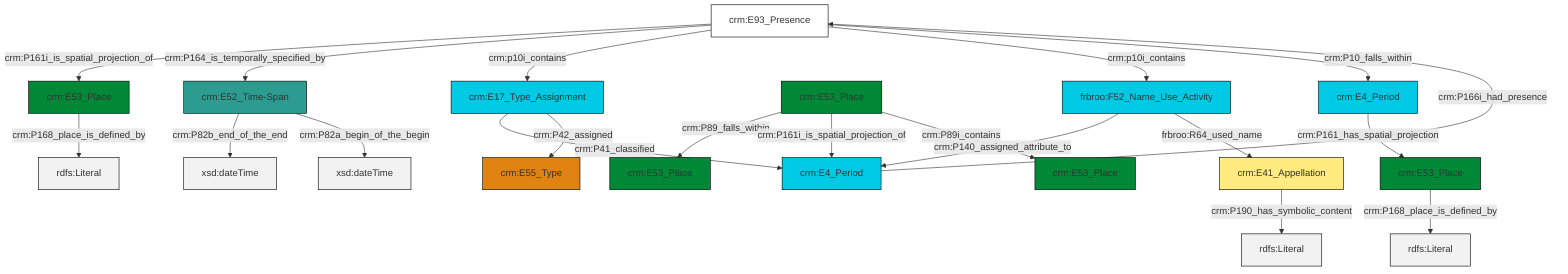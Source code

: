 graph TD
classDef Literal fill:#f2f2f2,stroke:#000000;
classDef CRM_Entity fill:#FFFFFF,stroke:#000000;
classDef Temporal_Entity fill:#00C9E6, stroke:#000000;
classDef Type fill:#E18312, stroke:#000000;
classDef Time-Span fill:#2C9C91, stroke:#000000;
classDef Appellation fill:#FFEB7F, stroke:#000000;
classDef Place fill:#008836, stroke:#000000;
classDef Persistent_Item fill:#B266B2, stroke:#000000;
classDef Conceptual_Object fill:#FFD700, stroke:#000000;
classDef Physical_Thing fill:#D2B48C, stroke:#000000;
classDef Actor fill:#f58aad, stroke:#000000;
classDef PC_Classes fill:#4ce600, stroke:#000000;
classDef Multi fill:#cccccc,stroke:#000000;

2["crm:E4_Period"]:::Temporal_Entity -->|crm:P161_has_spatial_projection| 3["crm:E53_Place"]:::Place
6["crm:E52_Time-Span"]:::Time-Span -->|crm:P82b_end_of_the_end| 7[xsd:dateTime]:::Literal
8["crm:E93_Presence"]:::CRM_Entity -->|crm:P161i_is_spatial_projection_of| 9["crm:E53_Place"]:::Place
8["crm:E93_Presence"]:::CRM_Entity -->|crm:P164_is_temporally_specified_by| 6["crm:E52_Time-Span"]:::Time-Span
13["crm:E17_Type_Assignment"]:::Temporal_Entity -->|crm:P41_classified| 14["crm:E4_Period"]:::Temporal_Entity
14["crm:E4_Period"]:::Temporal_Entity -->|crm:P166i_had_presence| 8["crm:E93_Presence"]:::CRM_Entity
3["crm:E53_Place"]:::Place -->|crm:P168_place_is_defined_by| 18[rdfs:Literal]:::Literal
6["crm:E52_Time-Span"]:::Time-Span -->|crm:P82a_begin_of_the_begin| 23[xsd:dateTime]:::Literal
10["crm:E53_Place"]:::Place -->|crm:P89_falls_within| 0["crm:E53_Place"]:::Place
9["crm:E53_Place"]:::Place -->|crm:P168_place_is_defined_by| 24[rdfs:Literal]:::Literal
8["crm:E93_Presence"]:::CRM_Entity -->|crm:p10i_contains| 13["crm:E17_Type_Assignment"]:::Temporal_Entity
21["crm:E41_Appellation"]:::Appellation -->|crm:P190_has_symbolic_content| 25[rdfs:Literal]:::Literal
8["crm:E93_Presence"]:::CRM_Entity -->|crm:p10i_contains| 15["frbroo:F52_Name_Use_Activity"]:::Temporal_Entity
10["crm:E53_Place"]:::Place -->|crm:P161i_is_spatial_projection_of| 14["crm:E4_Period"]:::Temporal_Entity
8["crm:E93_Presence"]:::CRM_Entity -->|crm:P10_falls_within| 2["crm:E4_Period"]:::Temporal_Entity
15["frbroo:F52_Name_Use_Activity"]:::Temporal_Entity -->|crm:P140_assigned_attribute_to| 14["crm:E4_Period"]:::Temporal_Entity
10["crm:E53_Place"]:::Place -->|crm:P89i_contains| 19["crm:E53_Place"]:::Place
15["frbroo:F52_Name_Use_Activity"]:::Temporal_Entity -->|frbroo:R64_used_name| 21["crm:E41_Appellation"]:::Appellation
13["crm:E17_Type_Assignment"]:::Temporal_Entity -->|crm:P42_assigned| 4["crm:E55_Type"]:::Type